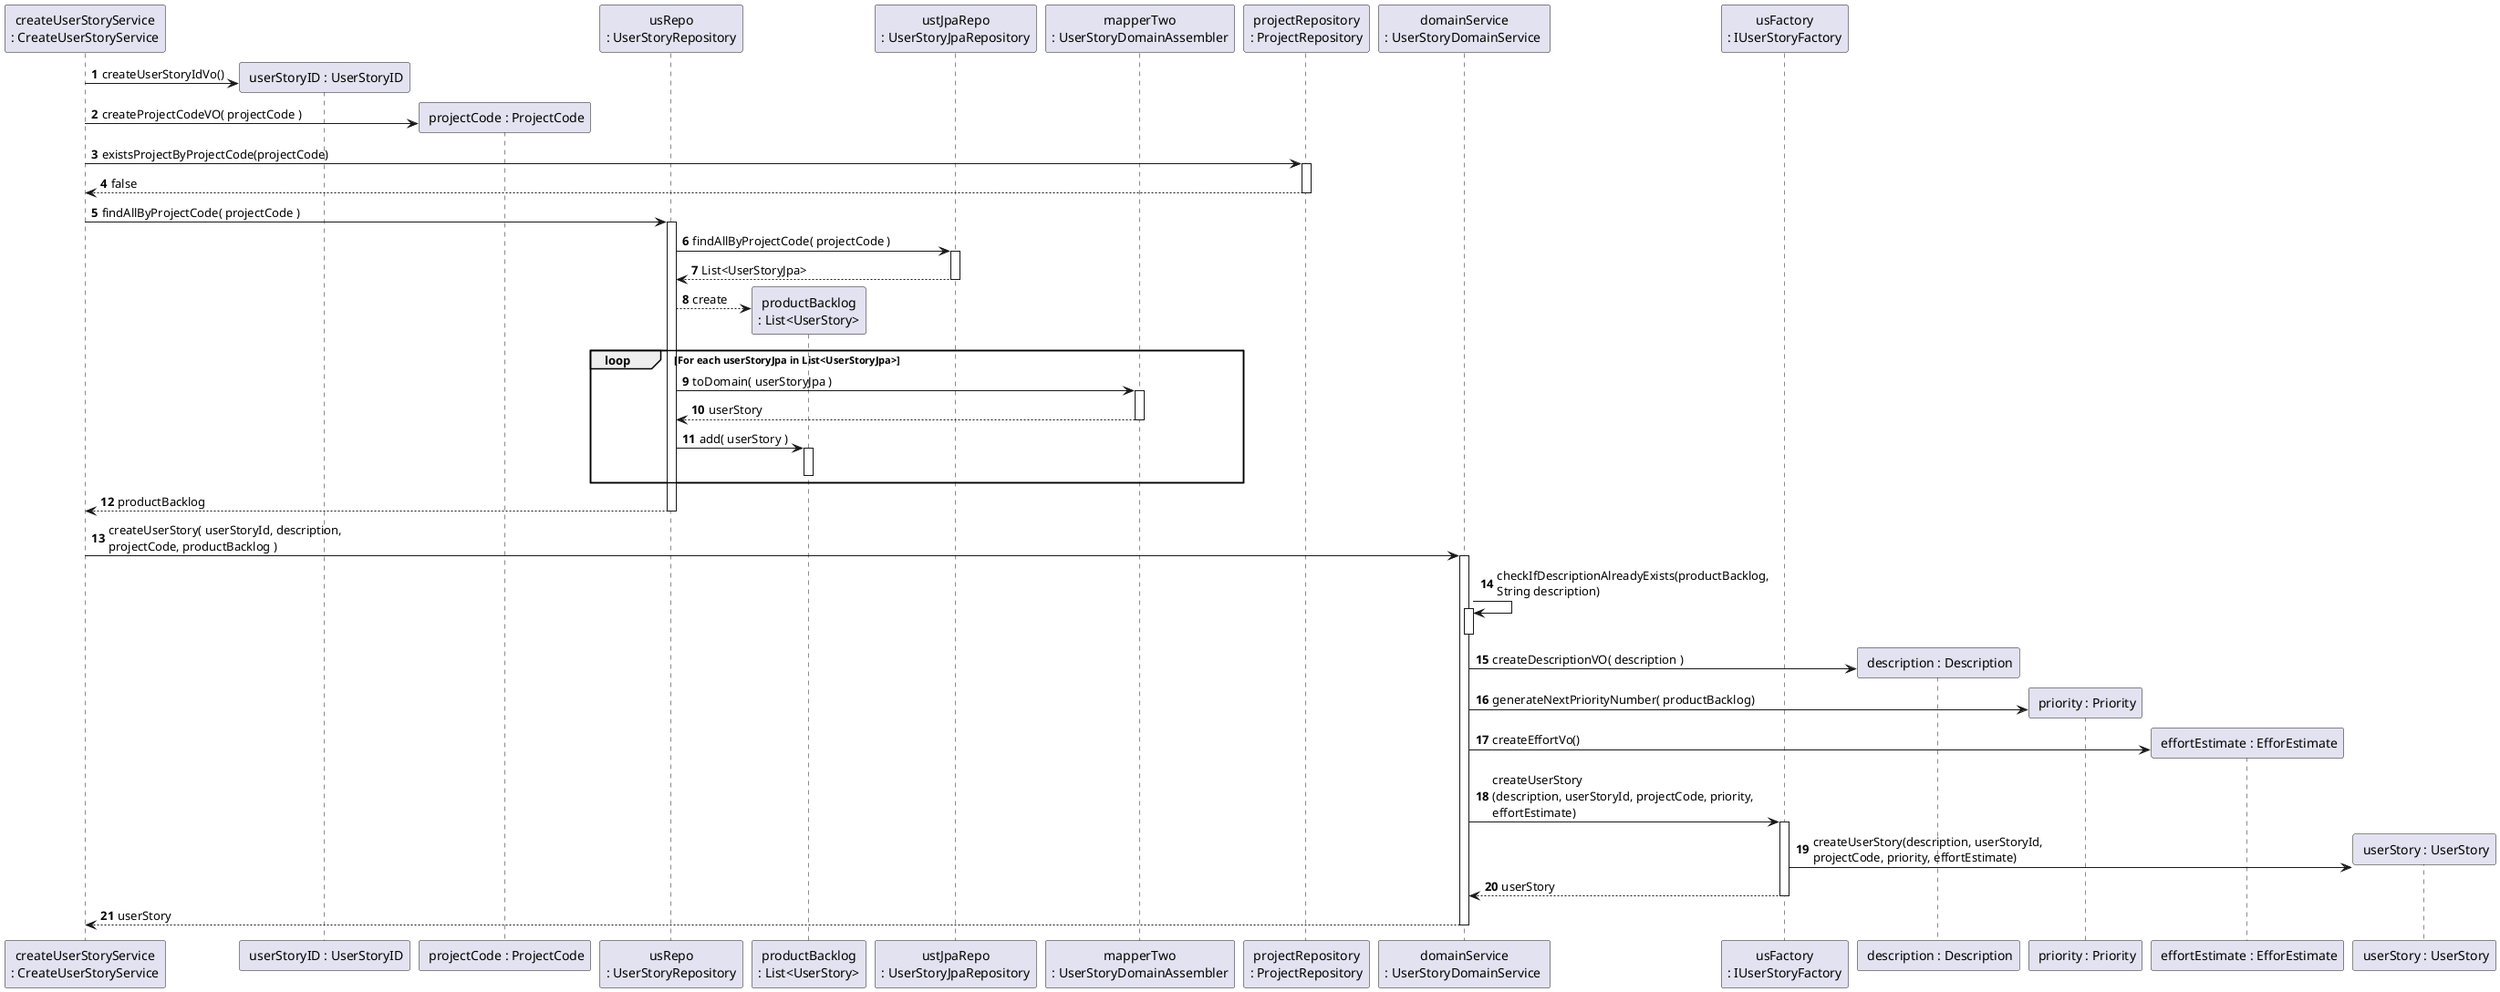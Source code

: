 @startuml

skinparam maxMessageSize 300
autonumber
autoactivate on

participant " createUserStoryService \n: CreateUserStoryService" as service
participant " userStoryID : UserStoryID" as userStoryId
participant " projectCode : ProjectCode" as projectCode
participant " usRepo \n: UserStoryRepository" as USrepository
participant " productBacklog \n: List<UserStory>" as productBacklog
participant " ustJpaRepo \n: UserStoryJpaRepository" as USjpaRepo
participant " mapperTwo \n: UserStoryDomainAssembler" as assembler
participant " projectRepository \n: ProjectRepository" as ProjectRepository
participant " domainService \n: UserStoryDomainService " as DomainService

participant " usFactory \n: IUserStoryFactory" as factory
participant " description : Description" as description
participant " priority : Priority" as priority
participant " effortEstimate : EfforEstimate" as effort
participant " userStory : UserStory" as userStory


service -> userStoryId ** : createUserStoryIdVo()

service -> projectCode ** : createProjectCodeVO( projectCode )

service -> ProjectRepository : existsProjectByProjectCode(projectCode)

ProjectRepository --> service : false

service -> USrepository : findAllByProjectCode( projectCode )

USrepository -> USjpaRepo : findAllByProjectCode( projectCode )

USjpaRepo --> USrepository : List<UserStoryJpa>

USrepository --> productBacklog ** : create

group loop [For each userStoryJpa in List<UserStoryJpa>]

USrepository -> assembler : toDomain( userStoryJpa )

assembler --> USrepository: userStory


USrepository -> productBacklog : add( userStory )
deactivate productBacklog

end

USrepository --> service : productBacklog


service -> DomainService : createUserStory( userStoryId, description, projectCode, productBacklog )

DomainService -> DomainService : checkIfDescriptionAlreadyExists(productBacklog, String description)
deactivate DomainService

DomainService -> description ** :createDescriptionVO( description )

DomainService -> priority ** : generateNextPriorityNumber( productBacklog)

DomainService -> effort ** : createEffortVo()

DomainService -> factory : createUserStory\n(description, userStoryId, projectCode, priority, effortEstimate)

factory -> userStory ** : createUserStory(description, userStoryId, projectCode, priority, effortEstimate)

factory --> DomainService: userStory

DomainService --> service: userStory

@enduml

